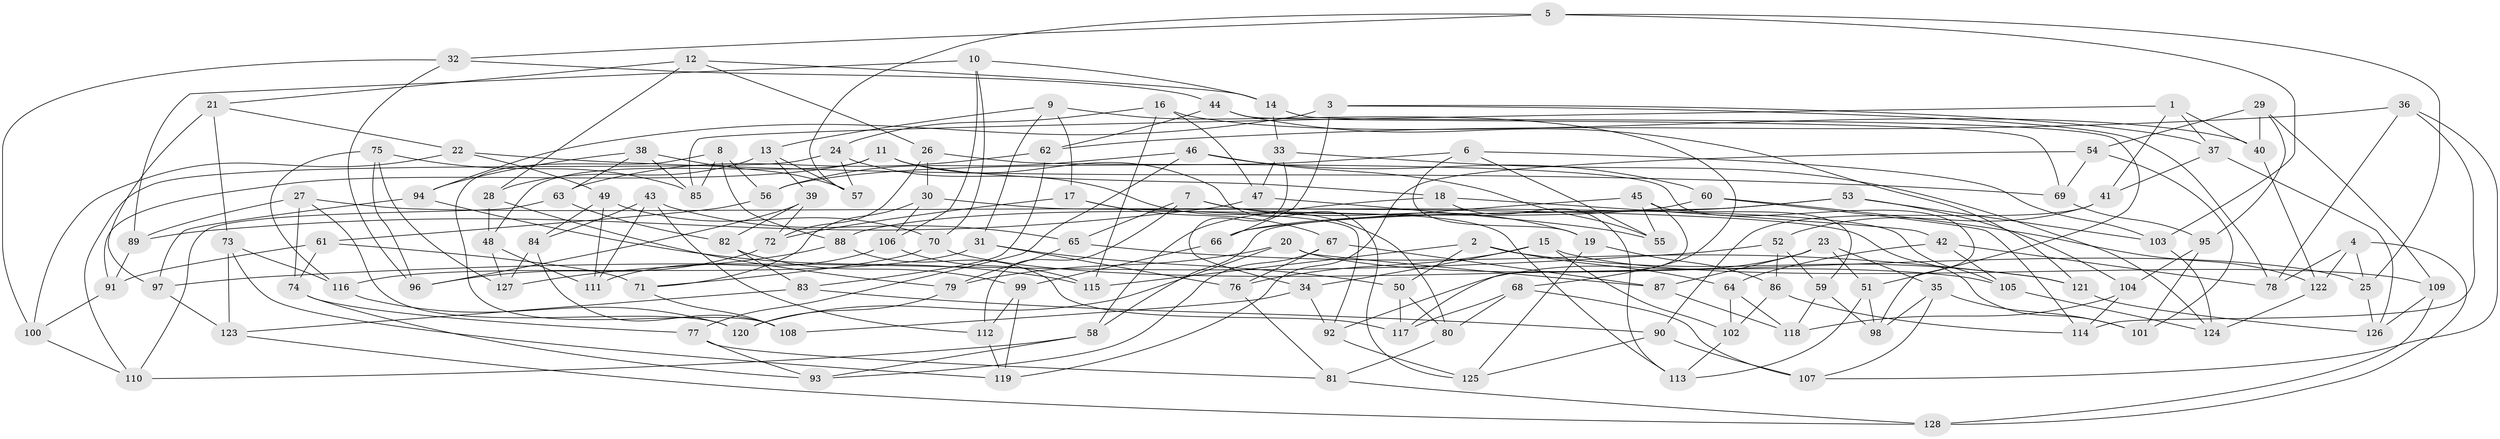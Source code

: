 // coarse degree distribution, {4: 0.6741573033707865, 6: 0.16853932584269662, 5: 0.02247191011235955, 8: 0.07865168539325842, 7: 0.02247191011235955, 10: 0.011235955056179775, 3: 0.02247191011235955}
// Generated by graph-tools (version 1.1) at 2025/20/03/04/25 18:20:39]
// undirected, 128 vertices, 256 edges
graph export_dot {
graph [start="1"]
  node [color=gray90,style=filled];
  1;
  2;
  3;
  4;
  5;
  6;
  7;
  8;
  9;
  10;
  11;
  12;
  13;
  14;
  15;
  16;
  17;
  18;
  19;
  20;
  21;
  22;
  23;
  24;
  25;
  26;
  27;
  28;
  29;
  30;
  31;
  32;
  33;
  34;
  35;
  36;
  37;
  38;
  39;
  40;
  41;
  42;
  43;
  44;
  45;
  46;
  47;
  48;
  49;
  50;
  51;
  52;
  53;
  54;
  55;
  56;
  57;
  58;
  59;
  60;
  61;
  62;
  63;
  64;
  65;
  66;
  67;
  68;
  69;
  70;
  71;
  72;
  73;
  74;
  75;
  76;
  77;
  78;
  79;
  80;
  81;
  82;
  83;
  84;
  85;
  86;
  87;
  88;
  89;
  90;
  91;
  92;
  93;
  94;
  95;
  96;
  97;
  98;
  99;
  100;
  101;
  102;
  103;
  104;
  105;
  106;
  107;
  108;
  109;
  110;
  111;
  112;
  113;
  114;
  115;
  116;
  117;
  118;
  119;
  120;
  121;
  122;
  123;
  124;
  125;
  126;
  127;
  128;
  1 -- 41;
  1 -- 37;
  1 -- 40;
  1 -- 85;
  2 -- 50;
  2 -- 64;
  2 -- 121;
  2 -- 115;
  3 -- 37;
  3 -- 78;
  3 -- 66;
  3 -- 94;
  4 -- 25;
  4 -- 78;
  4 -- 128;
  4 -- 122;
  5 -- 57;
  5 -- 25;
  5 -- 103;
  5 -- 32;
  6 -- 19;
  6 -- 55;
  6 -- 103;
  6 -- 56;
  7 -- 65;
  7 -- 113;
  7 -- 19;
  7 -- 112;
  8 -- 88;
  8 -- 108;
  8 -- 56;
  8 -- 85;
  9 -- 68;
  9 -- 31;
  9 -- 13;
  9 -- 17;
  10 -- 89;
  10 -- 106;
  10 -- 14;
  10 -- 70;
  11 -- 91;
  11 -- 48;
  11 -- 18;
  11 -- 125;
  12 -- 26;
  12 -- 21;
  12 -- 14;
  12 -- 28;
  13 -- 28;
  13 -- 57;
  13 -- 39;
  14 -- 33;
  14 -- 51;
  15 -- 109;
  15 -- 102;
  15 -- 76;
  15 -- 34;
  16 -- 115;
  16 -- 24;
  16 -- 40;
  16 -- 47;
  17 -- 67;
  17 -- 92;
  17 -- 72;
  18 -- 42;
  18 -- 113;
  18 -- 58;
  19 -- 86;
  19 -- 125;
  20 -- 25;
  20 -- 87;
  20 -- 120;
  20 -- 79;
  21 -- 22;
  21 -- 73;
  21 -- 97;
  22 -- 69;
  22 -- 49;
  22 -- 100;
  23 -- 92;
  23 -- 51;
  23 -- 87;
  23 -- 35;
  24 -- 80;
  24 -- 110;
  24 -- 57;
  25 -- 126;
  26 -- 30;
  26 -- 98;
  26 -- 72;
  27 -- 120;
  27 -- 89;
  27 -- 74;
  27 -- 101;
  28 -- 79;
  28 -- 48;
  29 -- 40;
  29 -- 54;
  29 -- 109;
  29 -- 95;
  30 -- 71;
  30 -- 106;
  30 -- 105;
  31 -- 76;
  31 -- 50;
  31 -- 116;
  32 -- 44;
  32 -- 100;
  32 -- 96;
  33 -- 124;
  33 -- 34;
  33 -- 47;
  34 -- 108;
  34 -- 92;
  35 -- 107;
  35 -- 101;
  35 -- 98;
  36 -- 78;
  36 -- 107;
  36 -- 114;
  36 -- 62;
  37 -- 126;
  37 -- 41;
  38 -- 94;
  38 -- 57;
  38 -- 85;
  38 -- 63;
  39 -- 82;
  39 -- 72;
  39 -- 96;
  40 -- 122;
  41 -- 52;
  41 -- 90;
  42 -- 64;
  42 -- 105;
  42 -- 78;
  43 -- 84;
  43 -- 112;
  43 -- 111;
  43 -- 65;
  44 -- 62;
  44 -- 121;
  44 -- 69;
  45 -- 66;
  45 -- 55;
  45 -- 59;
  45 -- 117;
  46 -- 77;
  46 -- 60;
  46 -- 55;
  46 -- 56;
  47 -- 55;
  47 -- 89;
  48 -- 127;
  48 -- 111;
  49 -- 111;
  49 -- 84;
  49 -- 70;
  50 -- 117;
  50 -- 80;
  51 -- 98;
  51 -- 113;
  52 -- 97;
  52 -- 59;
  52 -- 86;
  53 -- 66;
  53 -- 104;
  53 -- 103;
  53 -- 58;
  54 -- 101;
  54 -- 119;
  54 -- 69;
  56 -- 61;
  58 -- 110;
  58 -- 93;
  59 -- 118;
  59 -- 98;
  60 -- 114;
  60 -- 88;
  60 -- 122;
  61 -- 91;
  61 -- 71;
  61 -- 74;
  62 -- 63;
  62 -- 83;
  63 -- 82;
  63 -- 110;
  64 -- 102;
  64 -- 118;
  65 -- 121;
  65 -- 79;
  66 -- 99;
  67 -- 93;
  67 -- 87;
  67 -- 76;
  68 -- 117;
  68 -- 107;
  68 -- 80;
  69 -- 95;
  70 -- 71;
  70 -- 105;
  71 -- 108;
  72 -- 96;
  73 -- 116;
  73 -- 119;
  73 -- 123;
  74 -- 77;
  74 -- 93;
  75 -- 85;
  75 -- 116;
  75 -- 96;
  75 -- 127;
  76 -- 81;
  77 -- 93;
  77 -- 81;
  79 -- 120;
  80 -- 81;
  81 -- 128;
  82 -- 99;
  82 -- 83;
  83 -- 123;
  83 -- 90;
  84 -- 127;
  84 -- 108;
  86 -- 114;
  86 -- 102;
  87 -- 118;
  88 -- 127;
  88 -- 117;
  89 -- 91;
  90 -- 125;
  90 -- 107;
  91 -- 100;
  92 -- 125;
  94 -- 115;
  94 -- 97;
  95 -- 101;
  95 -- 104;
  97 -- 123;
  99 -- 112;
  99 -- 119;
  100 -- 110;
  102 -- 113;
  103 -- 124;
  104 -- 118;
  104 -- 114;
  105 -- 124;
  106 -- 111;
  106 -- 115;
  109 -- 126;
  109 -- 128;
  112 -- 119;
  116 -- 120;
  121 -- 126;
  122 -- 124;
  123 -- 128;
}

